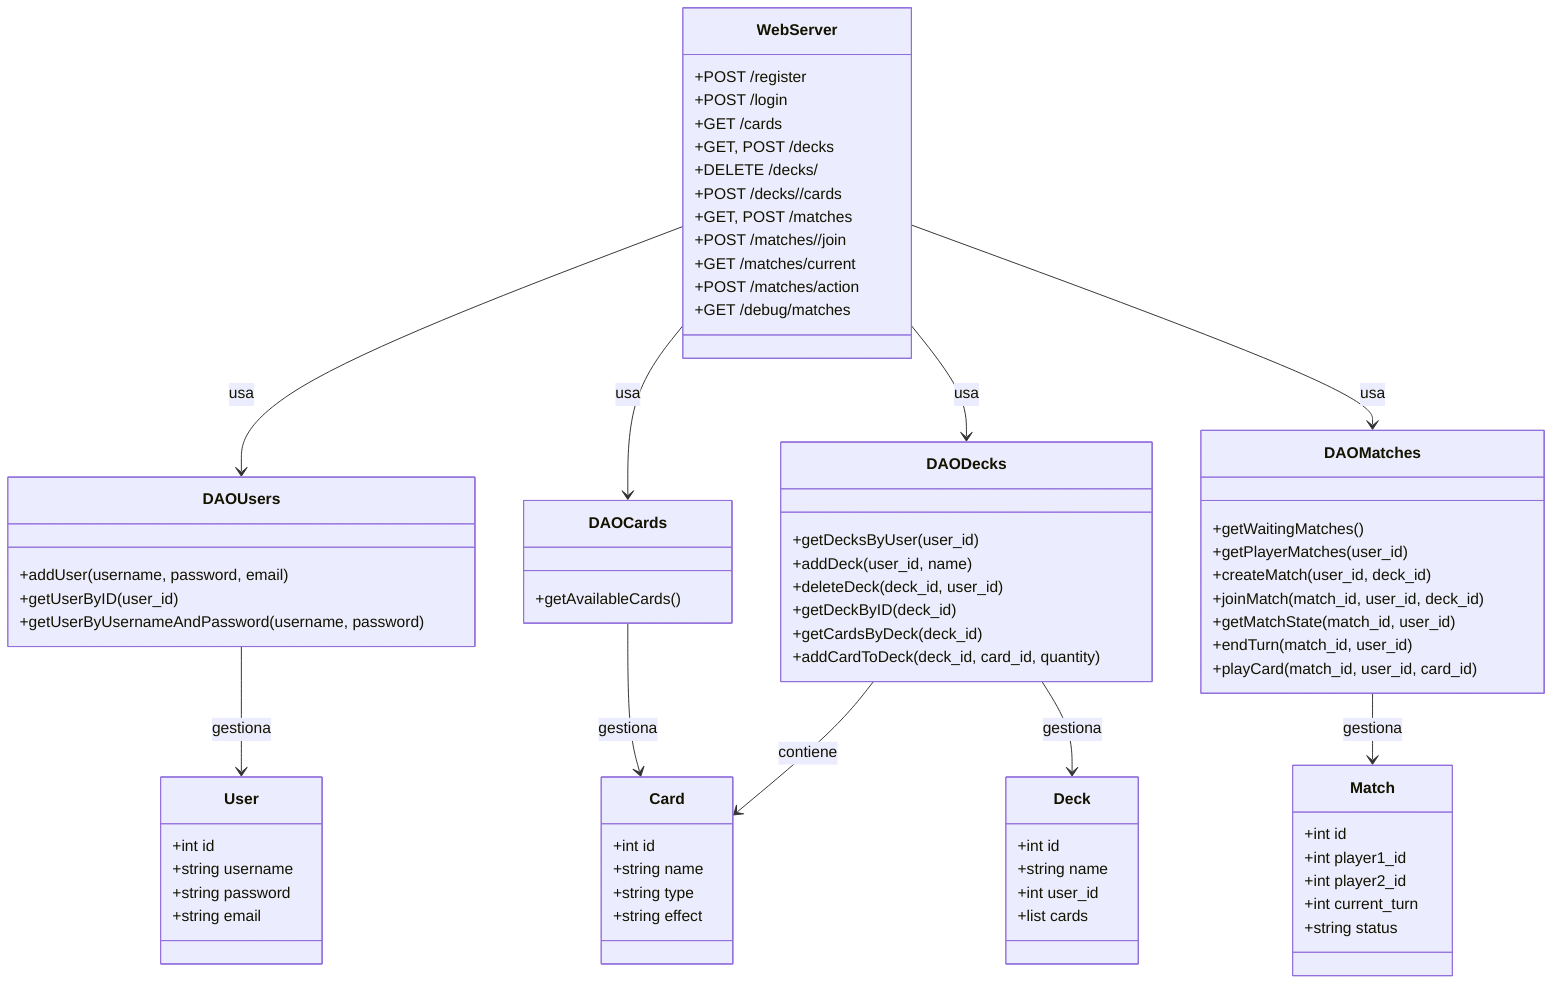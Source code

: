 classDiagram
    class WebServer {
        +POST /register
        +POST /login
        +GET /cards
        +GET, POST /decks
        +DELETE /decks/<deck_id>
        +POST /decks/<deck_id>/cards
        +GET, POST /matches
        +POST /matches/<match_id>/join
        +GET /matches/current
        +POST /matches/action
        +GET /debug/matches
    }

    class DAOUsers {
        +addUser(username, password, email)
        +getUserByID(user_id)
        +getUserByUsernameAndPassword(username, password)
    }

    class DAOCards {
        +getAvailableCards()
    }

    class DAODecks {
        +getDecksByUser(user_id)
        +addDeck(user_id, name)
        +deleteDeck(deck_id, user_id)
        +getDeckByID(deck_id)
        +getCardsByDeck(deck_id)
        +addCardToDeck(deck_id, card_id, quantity)
    }

    class DAOMatches {
        +getWaitingMatches()
        +getPlayerMatches(user_id)
        +createMatch(user_id, deck_id)
        +joinMatch(match_id, user_id, deck_id)
        +getMatchState(match_id, user_id)
        +endTurn(match_id, user_id)
        +playCard(match_id, user_id, card_id)
    }

    class User {
        +int id
        +string username
        +string password
        +string email
    }

    class Card {
        +int id
        +string name
        +string type
        +string effect
    }

    class Deck {
        +int id
        +string name
        +int user_id
        +list cards
    }

    class Match {
        +int id
        +int player1_id
        +int player2_id
        +int current_turn
        +string status
    }

    WebServer --> DAOUsers : usa
    WebServer --> DAOCards : usa
    WebServer --> DAODecks : usa
    WebServer --> DAOMatches : usa

    DAOUsers --> User : gestiona
    DAOCards --> Card : gestiona
    DAODecks --> Deck : gestiona
    DAODecks --> Card : contiene
    DAOMatches --> Match : gestiona